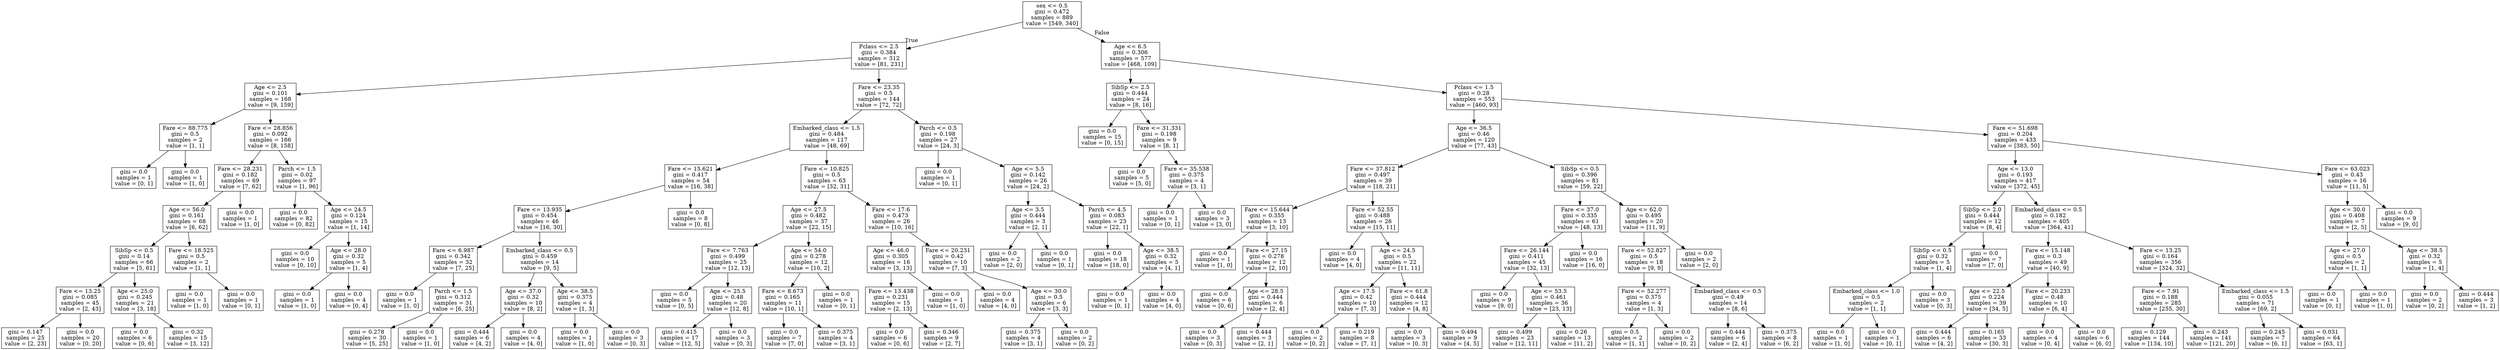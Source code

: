 digraph Tree {
node [shape=box] ;
0 [label="sex <= 0.5\ngini = 0.472\nsamples = 889\nvalue = [549, 340]"] ;
1 [label="Pclass <= 2.5\ngini = 0.384\nsamples = 312\nvalue = [81, 231]"] ;
0 -> 1 [labeldistance=2.5, labelangle=45, headlabel="True"] ;
2 [label="Age <= 2.5\ngini = 0.101\nsamples = 168\nvalue = [9, 159]"] ;
1 -> 2 ;
3 [label="Fare <= 88.775\ngini = 0.5\nsamples = 2\nvalue = [1, 1]"] ;
2 -> 3 ;
4 [label="gini = 0.0\nsamples = 1\nvalue = [0, 1]"] ;
3 -> 4 ;
5 [label="gini = 0.0\nsamples = 1\nvalue = [1, 0]"] ;
3 -> 5 ;
6 [label="Fare <= 28.856\ngini = 0.092\nsamples = 166\nvalue = [8, 158]"] ;
2 -> 6 ;
7 [label="Fare <= 28.231\ngini = 0.182\nsamples = 69\nvalue = [7, 62]"] ;
6 -> 7 ;
8 [label="Age <= 56.0\ngini = 0.161\nsamples = 68\nvalue = [6, 62]"] ;
7 -> 8 ;
9 [label="SibSp <= 0.5\ngini = 0.14\nsamples = 66\nvalue = [5, 61]"] ;
8 -> 9 ;
10 [label="Fare <= 13.25\ngini = 0.085\nsamples = 45\nvalue = [2, 43]"] ;
9 -> 10 ;
11 [label="gini = 0.147\nsamples = 25\nvalue = [2, 23]"] ;
10 -> 11 ;
12 [label="gini = 0.0\nsamples = 20\nvalue = [0, 20]"] ;
10 -> 12 ;
13 [label="Age <= 25.0\ngini = 0.245\nsamples = 21\nvalue = [3, 18]"] ;
9 -> 13 ;
14 [label="gini = 0.0\nsamples = 6\nvalue = [0, 6]"] ;
13 -> 14 ;
15 [label="gini = 0.32\nsamples = 15\nvalue = [3, 12]"] ;
13 -> 15 ;
16 [label="Fare <= 18.525\ngini = 0.5\nsamples = 2\nvalue = [1, 1]"] ;
8 -> 16 ;
17 [label="gini = 0.0\nsamples = 1\nvalue = [1, 0]"] ;
16 -> 17 ;
18 [label="gini = 0.0\nsamples = 1\nvalue = [0, 1]"] ;
16 -> 18 ;
19 [label="gini = 0.0\nsamples = 1\nvalue = [1, 0]"] ;
7 -> 19 ;
20 [label="Parch <= 1.5\ngini = 0.02\nsamples = 97\nvalue = [1, 96]"] ;
6 -> 20 ;
21 [label="gini = 0.0\nsamples = 82\nvalue = [0, 82]"] ;
20 -> 21 ;
22 [label="Age <= 24.5\ngini = 0.124\nsamples = 15\nvalue = [1, 14]"] ;
20 -> 22 ;
23 [label="gini = 0.0\nsamples = 10\nvalue = [0, 10]"] ;
22 -> 23 ;
24 [label="Age <= 28.0\ngini = 0.32\nsamples = 5\nvalue = [1, 4]"] ;
22 -> 24 ;
25 [label="gini = 0.0\nsamples = 1\nvalue = [1, 0]"] ;
24 -> 25 ;
26 [label="gini = 0.0\nsamples = 4\nvalue = [0, 4]"] ;
24 -> 26 ;
27 [label="Fare <= 23.35\ngini = 0.5\nsamples = 144\nvalue = [72, 72]"] ;
1 -> 27 ;
28 [label="Embarked_class <= 1.5\ngini = 0.484\nsamples = 117\nvalue = [48, 69]"] ;
27 -> 28 ;
29 [label="Fare <= 15.621\ngini = 0.417\nsamples = 54\nvalue = [16, 38]"] ;
28 -> 29 ;
30 [label="Fare <= 13.935\ngini = 0.454\nsamples = 46\nvalue = [16, 30]"] ;
29 -> 30 ;
31 [label="Fare <= 6.987\ngini = 0.342\nsamples = 32\nvalue = [7, 25]"] ;
30 -> 31 ;
32 [label="gini = 0.0\nsamples = 1\nvalue = [1, 0]"] ;
31 -> 32 ;
33 [label="Parch <= 1.5\ngini = 0.312\nsamples = 31\nvalue = [6, 25]"] ;
31 -> 33 ;
34 [label="gini = 0.278\nsamples = 30\nvalue = [5, 25]"] ;
33 -> 34 ;
35 [label="gini = 0.0\nsamples = 1\nvalue = [1, 0]"] ;
33 -> 35 ;
36 [label="Embarked_class <= 0.5\ngini = 0.459\nsamples = 14\nvalue = [9, 5]"] ;
30 -> 36 ;
37 [label="Age <= 37.0\ngini = 0.32\nsamples = 10\nvalue = [8, 2]"] ;
36 -> 37 ;
38 [label="gini = 0.444\nsamples = 6\nvalue = [4, 2]"] ;
37 -> 38 ;
39 [label="gini = 0.0\nsamples = 4\nvalue = [4, 0]"] ;
37 -> 39 ;
40 [label="Age <= 38.5\ngini = 0.375\nsamples = 4\nvalue = [1, 3]"] ;
36 -> 40 ;
41 [label="gini = 0.0\nsamples = 1\nvalue = [1, 0]"] ;
40 -> 41 ;
42 [label="gini = 0.0\nsamples = 3\nvalue = [0, 3]"] ;
40 -> 42 ;
43 [label="gini = 0.0\nsamples = 8\nvalue = [0, 8]"] ;
29 -> 43 ;
44 [label="Fare <= 10.825\ngini = 0.5\nsamples = 63\nvalue = [32, 31]"] ;
28 -> 44 ;
45 [label="Age <= 27.5\ngini = 0.482\nsamples = 37\nvalue = [22, 15]"] ;
44 -> 45 ;
46 [label="Fare <= 7.763\ngini = 0.499\nsamples = 25\nvalue = [12, 13]"] ;
45 -> 46 ;
47 [label="gini = 0.0\nsamples = 5\nvalue = [0, 5]"] ;
46 -> 47 ;
48 [label="Age <= 25.5\ngini = 0.48\nsamples = 20\nvalue = [12, 8]"] ;
46 -> 48 ;
49 [label="gini = 0.415\nsamples = 17\nvalue = [12, 5]"] ;
48 -> 49 ;
50 [label="gini = 0.0\nsamples = 3\nvalue = [0, 3]"] ;
48 -> 50 ;
51 [label="Age <= 54.0\ngini = 0.278\nsamples = 12\nvalue = [10, 2]"] ;
45 -> 51 ;
52 [label="Fare <= 8.673\ngini = 0.165\nsamples = 11\nvalue = [10, 1]"] ;
51 -> 52 ;
53 [label="gini = 0.0\nsamples = 7\nvalue = [7, 0]"] ;
52 -> 53 ;
54 [label="gini = 0.375\nsamples = 4\nvalue = [3, 1]"] ;
52 -> 54 ;
55 [label="gini = 0.0\nsamples = 1\nvalue = [0, 1]"] ;
51 -> 55 ;
56 [label="Fare <= 17.6\ngini = 0.473\nsamples = 26\nvalue = [10, 16]"] ;
44 -> 56 ;
57 [label="Age <= 46.0\ngini = 0.305\nsamples = 16\nvalue = [3, 13]"] ;
56 -> 57 ;
58 [label="Fare <= 13.438\ngini = 0.231\nsamples = 15\nvalue = [2, 13]"] ;
57 -> 58 ;
59 [label="gini = 0.0\nsamples = 6\nvalue = [0, 6]"] ;
58 -> 59 ;
60 [label="gini = 0.346\nsamples = 9\nvalue = [2, 7]"] ;
58 -> 60 ;
61 [label="gini = 0.0\nsamples = 1\nvalue = [1, 0]"] ;
57 -> 61 ;
62 [label="Fare <= 20.231\ngini = 0.42\nsamples = 10\nvalue = [7, 3]"] ;
56 -> 62 ;
63 [label="gini = 0.0\nsamples = 4\nvalue = [4, 0]"] ;
62 -> 63 ;
64 [label="Age <= 30.0\ngini = 0.5\nsamples = 6\nvalue = [3, 3]"] ;
62 -> 64 ;
65 [label="gini = 0.375\nsamples = 4\nvalue = [3, 1]"] ;
64 -> 65 ;
66 [label="gini = 0.0\nsamples = 2\nvalue = [0, 2]"] ;
64 -> 66 ;
67 [label="Parch <= 0.5\ngini = 0.198\nsamples = 27\nvalue = [24, 3]"] ;
27 -> 67 ;
68 [label="gini = 0.0\nsamples = 1\nvalue = [0, 1]"] ;
67 -> 68 ;
69 [label="Age <= 5.5\ngini = 0.142\nsamples = 26\nvalue = [24, 2]"] ;
67 -> 69 ;
70 [label="Age <= 3.5\ngini = 0.444\nsamples = 3\nvalue = [2, 1]"] ;
69 -> 70 ;
71 [label="gini = 0.0\nsamples = 2\nvalue = [2, 0]"] ;
70 -> 71 ;
72 [label="gini = 0.0\nsamples = 1\nvalue = [0, 1]"] ;
70 -> 72 ;
73 [label="Parch <= 4.5\ngini = 0.083\nsamples = 23\nvalue = [22, 1]"] ;
69 -> 73 ;
74 [label="gini = 0.0\nsamples = 18\nvalue = [18, 0]"] ;
73 -> 74 ;
75 [label="Age <= 38.5\ngini = 0.32\nsamples = 5\nvalue = [4, 1]"] ;
73 -> 75 ;
76 [label="gini = 0.0\nsamples = 1\nvalue = [0, 1]"] ;
75 -> 76 ;
77 [label="gini = 0.0\nsamples = 4\nvalue = [4, 0]"] ;
75 -> 77 ;
78 [label="Age <= 6.5\ngini = 0.306\nsamples = 577\nvalue = [468, 109]"] ;
0 -> 78 [labeldistance=2.5, labelangle=-45, headlabel="False"] ;
79 [label="SibSp <= 2.5\ngini = 0.444\nsamples = 24\nvalue = [8, 16]"] ;
78 -> 79 ;
80 [label="gini = 0.0\nsamples = 15\nvalue = [0, 15]"] ;
79 -> 80 ;
81 [label="Fare <= 31.331\ngini = 0.198\nsamples = 9\nvalue = [8, 1]"] ;
79 -> 81 ;
82 [label="gini = 0.0\nsamples = 5\nvalue = [5, 0]"] ;
81 -> 82 ;
83 [label="Fare <= 35.538\ngini = 0.375\nsamples = 4\nvalue = [3, 1]"] ;
81 -> 83 ;
84 [label="gini = 0.0\nsamples = 1\nvalue = [0, 1]"] ;
83 -> 84 ;
85 [label="gini = 0.0\nsamples = 3\nvalue = [3, 0]"] ;
83 -> 85 ;
86 [label="Pclass <= 1.5\ngini = 0.28\nsamples = 553\nvalue = [460, 93]"] ;
78 -> 86 ;
87 [label="Age <= 36.5\ngini = 0.46\nsamples = 120\nvalue = [77, 43]"] ;
86 -> 87 ;
88 [label="Fare <= 37.812\ngini = 0.497\nsamples = 39\nvalue = [18, 21]"] ;
87 -> 88 ;
89 [label="Fare <= 15.644\ngini = 0.355\nsamples = 13\nvalue = [3, 10]"] ;
88 -> 89 ;
90 [label="gini = 0.0\nsamples = 1\nvalue = [1, 0]"] ;
89 -> 90 ;
91 [label="Fare <= 27.15\ngini = 0.278\nsamples = 12\nvalue = [2, 10]"] ;
89 -> 91 ;
92 [label="gini = 0.0\nsamples = 6\nvalue = [0, 6]"] ;
91 -> 92 ;
93 [label="Age <= 28.5\ngini = 0.444\nsamples = 6\nvalue = [2, 4]"] ;
91 -> 93 ;
94 [label="gini = 0.0\nsamples = 3\nvalue = [0, 3]"] ;
93 -> 94 ;
95 [label="gini = 0.444\nsamples = 3\nvalue = [2, 1]"] ;
93 -> 95 ;
96 [label="Fare <= 52.55\ngini = 0.488\nsamples = 26\nvalue = [15, 11]"] ;
88 -> 96 ;
97 [label="gini = 0.0\nsamples = 4\nvalue = [4, 0]"] ;
96 -> 97 ;
98 [label="Age <= 24.5\ngini = 0.5\nsamples = 22\nvalue = [11, 11]"] ;
96 -> 98 ;
99 [label="Age <= 17.5\ngini = 0.42\nsamples = 10\nvalue = [7, 3]"] ;
98 -> 99 ;
100 [label="gini = 0.0\nsamples = 2\nvalue = [0, 2]"] ;
99 -> 100 ;
101 [label="gini = 0.219\nsamples = 8\nvalue = [7, 1]"] ;
99 -> 101 ;
102 [label="Fare <= 61.8\ngini = 0.444\nsamples = 12\nvalue = [4, 8]"] ;
98 -> 102 ;
103 [label="gini = 0.0\nsamples = 3\nvalue = [0, 3]"] ;
102 -> 103 ;
104 [label="gini = 0.494\nsamples = 9\nvalue = [4, 5]"] ;
102 -> 104 ;
105 [label="SibSp <= 0.5\ngini = 0.396\nsamples = 81\nvalue = [59, 22]"] ;
87 -> 105 ;
106 [label="Fare <= 37.0\ngini = 0.335\nsamples = 61\nvalue = [48, 13]"] ;
105 -> 106 ;
107 [label="Fare <= 26.144\ngini = 0.411\nsamples = 45\nvalue = [32, 13]"] ;
106 -> 107 ;
108 [label="gini = 0.0\nsamples = 9\nvalue = [9, 0]"] ;
107 -> 108 ;
109 [label="Age <= 53.5\ngini = 0.461\nsamples = 36\nvalue = [23, 13]"] ;
107 -> 109 ;
110 [label="gini = 0.499\nsamples = 23\nvalue = [12, 11]"] ;
109 -> 110 ;
111 [label="gini = 0.26\nsamples = 13\nvalue = [11, 2]"] ;
109 -> 111 ;
112 [label="gini = 0.0\nsamples = 16\nvalue = [16, 0]"] ;
106 -> 112 ;
113 [label="Age <= 62.0\ngini = 0.495\nsamples = 20\nvalue = [11, 9]"] ;
105 -> 113 ;
114 [label="Fare <= 52.827\ngini = 0.5\nsamples = 18\nvalue = [9, 9]"] ;
113 -> 114 ;
115 [label="Fare <= 52.277\ngini = 0.375\nsamples = 4\nvalue = [1, 3]"] ;
114 -> 115 ;
116 [label="gini = 0.5\nsamples = 2\nvalue = [1, 1]"] ;
115 -> 116 ;
117 [label="gini = 0.0\nsamples = 2\nvalue = [0, 2]"] ;
115 -> 117 ;
118 [label="Embarked_class <= 0.5\ngini = 0.49\nsamples = 14\nvalue = [8, 6]"] ;
114 -> 118 ;
119 [label="gini = 0.444\nsamples = 6\nvalue = [2, 4]"] ;
118 -> 119 ;
120 [label="gini = 0.375\nsamples = 8\nvalue = [6, 2]"] ;
118 -> 120 ;
121 [label="gini = 0.0\nsamples = 2\nvalue = [2, 0]"] ;
113 -> 121 ;
122 [label="Fare <= 51.698\ngini = 0.204\nsamples = 433\nvalue = [383, 50]"] ;
86 -> 122 ;
123 [label="Age <= 13.0\ngini = 0.193\nsamples = 417\nvalue = [372, 45]"] ;
122 -> 123 ;
124 [label="SibSp <= 2.0\ngini = 0.444\nsamples = 12\nvalue = [8, 4]"] ;
123 -> 124 ;
125 [label="SibSp <= 0.5\ngini = 0.32\nsamples = 5\nvalue = [1, 4]"] ;
124 -> 125 ;
126 [label="Embarked_class <= 1.0\ngini = 0.5\nsamples = 2\nvalue = [1, 1]"] ;
125 -> 126 ;
127 [label="gini = 0.0\nsamples = 1\nvalue = [1, 0]"] ;
126 -> 127 ;
128 [label="gini = 0.0\nsamples = 1\nvalue = [0, 1]"] ;
126 -> 128 ;
129 [label="gini = 0.0\nsamples = 3\nvalue = [0, 3]"] ;
125 -> 129 ;
130 [label="gini = 0.0\nsamples = 7\nvalue = [7, 0]"] ;
124 -> 130 ;
131 [label="Embarked_class <= 0.5\ngini = 0.182\nsamples = 405\nvalue = [364, 41]"] ;
123 -> 131 ;
132 [label="Fare <= 15.148\ngini = 0.3\nsamples = 49\nvalue = [40, 9]"] ;
131 -> 132 ;
133 [label="Age <= 22.5\ngini = 0.224\nsamples = 39\nvalue = [34, 5]"] ;
132 -> 133 ;
134 [label="gini = 0.444\nsamples = 6\nvalue = [4, 2]"] ;
133 -> 134 ;
135 [label="gini = 0.165\nsamples = 33\nvalue = [30, 3]"] ;
133 -> 135 ;
136 [label="Fare <= 20.233\ngini = 0.48\nsamples = 10\nvalue = [6, 4]"] ;
132 -> 136 ;
137 [label="gini = 0.0\nsamples = 4\nvalue = [0, 4]"] ;
136 -> 137 ;
138 [label="gini = 0.0\nsamples = 6\nvalue = [6, 0]"] ;
136 -> 138 ;
139 [label="Fare <= 13.25\ngini = 0.164\nsamples = 356\nvalue = [324, 32]"] ;
131 -> 139 ;
140 [label="Fare <= 7.91\ngini = 0.188\nsamples = 285\nvalue = [255, 30]"] ;
139 -> 140 ;
141 [label="gini = 0.129\nsamples = 144\nvalue = [134, 10]"] ;
140 -> 141 ;
142 [label="gini = 0.243\nsamples = 141\nvalue = [121, 20]"] ;
140 -> 142 ;
143 [label="Embarked_class <= 1.5\ngini = 0.055\nsamples = 71\nvalue = [69, 2]"] ;
139 -> 143 ;
144 [label="gini = 0.245\nsamples = 7\nvalue = [6, 1]"] ;
143 -> 144 ;
145 [label="gini = 0.031\nsamples = 64\nvalue = [63, 1]"] ;
143 -> 145 ;
146 [label="Fare <= 63.023\ngini = 0.43\nsamples = 16\nvalue = [11, 5]"] ;
122 -> 146 ;
147 [label="Age <= 30.0\ngini = 0.408\nsamples = 7\nvalue = [2, 5]"] ;
146 -> 147 ;
148 [label="Age <= 27.0\ngini = 0.5\nsamples = 2\nvalue = [1, 1]"] ;
147 -> 148 ;
149 [label="gini = 0.0\nsamples = 1\nvalue = [0, 1]"] ;
148 -> 149 ;
150 [label="gini = 0.0\nsamples = 1\nvalue = [1, 0]"] ;
148 -> 150 ;
151 [label="Age <= 38.5\ngini = 0.32\nsamples = 5\nvalue = [1, 4]"] ;
147 -> 151 ;
152 [label="gini = 0.0\nsamples = 2\nvalue = [0, 2]"] ;
151 -> 152 ;
153 [label="gini = 0.444\nsamples = 3\nvalue = [1, 2]"] ;
151 -> 153 ;
154 [label="gini = 0.0\nsamples = 9\nvalue = [9, 0]"] ;
146 -> 154 ;
}